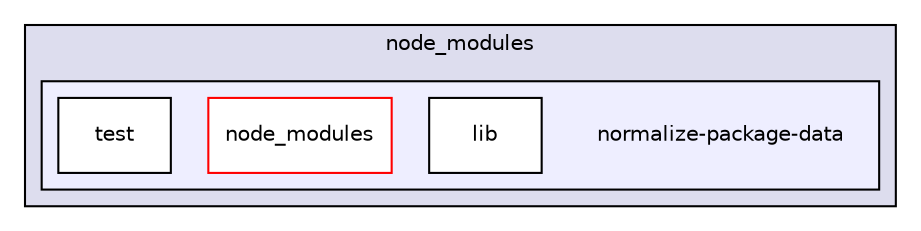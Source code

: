 digraph "gulp-src/node_modules/gulp-html-to-json/node_modules/gulp-util/node_modules/dateformat/node_modules/meow/node_modules/normalize-package-data" {
  compound=true
  node [ fontsize="10", fontname="Helvetica"];
  edge [ labelfontsize="10", labelfontname="Helvetica"];
  subgraph clusterdir_36dea43618b61a38b16a580c8ea67a67 {
    graph [ bgcolor="#ddddee", pencolor="black", label="node_modules" fontname="Helvetica", fontsize="10", URL="dir_36dea43618b61a38b16a580c8ea67a67.html"]
  subgraph clusterdir_27250ea510f5933ca72e31ebd6bcad45 {
    graph [ bgcolor="#eeeeff", pencolor="black", label="" URL="dir_27250ea510f5933ca72e31ebd6bcad45.html"];
    dir_27250ea510f5933ca72e31ebd6bcad45 [shape=plaintext label="normalize-package-data"];
    dir_9951eb438bf35f0f882a4ed1600d3318 [shape=box label="lib" color="black" fillcolor="white" style="filled" URL="dir_9951eb438bf35f0f882a4ed1600d3318.html"];
    dir_792f7683e61bc561246e1f41e2544737 [shape=box label="node_modules" color="red" fillcolor="white" style="filled" URL="dir_792f7683e61bc561246e1f41e2544737.html"];
    dir_71608e5a755af66321478ec274322b9a [shape=box label="test" color="black" fillcolor="white" style="filled" URL="dir_71608e5a755af66321478ec274322b9a.html"];
  }
  }
}
